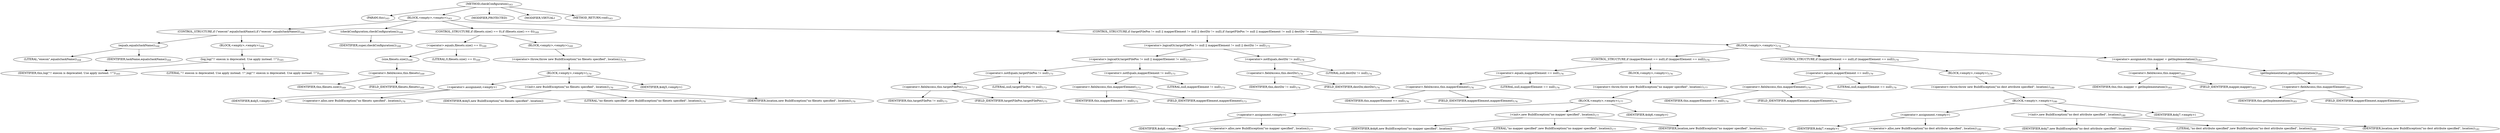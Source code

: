 digraph "checkConfiguration" {  
"253" [label = <(METHOD,checkConfiguration)<SUB>163</SUB>> ]
"10" [label = <(PARAM,this)<SUB>163</SUB>> ]
"254" [label = <(BLOCK,&lt;empty&gt;,&lt;empty&gt;)<SUB>163</SUB>> ]
"255" [label = <(CONTROL_STRUCTURE,if (&quot;execon&quot;.equals(taskName)),if (&quot;execon&quot;.equals(taskName)))<SUB>164</SUB>> ]
"256" [label = <(equals,equals(taskName))<SUB>164</SUB>> ]
"257" [label = <(LITERAL,&quot;execon&quot;,equals(taskName))<SUB>164</SUB>> ]
"258" [label = <(IDENTIFIER,taskName,equals(taskName))<SUB>164</SUB>> ]
"259" [label = <(BLOCK,&lt;empty&gt;,&lt;empty&gt;)<SUB>164</SUB>> ]
"260" [label = <(log,log(&quot;!! execon is deprecated. Use apply instead. !!&quot;))<SUB>165</SUB>> ]
"9" [label = <(IDENTIFIER,this,log(&quot;!! execon is deprecated. Use apply instead. !!&quot;))<SUB>165</SUB>> ]
"261" [label = <(LITERAL,&quot;!! execon is deprecated. Use apply instead. !!&quot;,log(&quot;!! execon is deprecated. Use apply instead. !!&quot;))<SUB>165</SUB>> ]
"262" [label = <(checkConfiguration,checkConfiguration())<SUB>168</SUB>> ]
"263" [label = <(IDENTIFIER,super,checkConfiguration())<SUB>168</SUB>> ]
"264" [label = <(CONTROL_STRUCTURE,if (filesets.size() == 0),if (filesets.size() == 0))<SUB>169</SUB>> ]
"265" [label = <(&lt;operator&gt;.equals,filesets.size() == 0)<SUB>169</SUB>> ]
"266" [label = <(size,filesets.size())<SUB>169</SUB>> ]
"267" [label = <(&lt;operator&gt;.fieldAccess,this.filesets)<SUB>169</SUB>> ]
"268" [label = <(IDENTIFIER,this,filesets.size())<SUB>169</SUB>> ]
"269" [label = <(FIELD_IDENTIFIER,filesets,filesets)<SUB>169</SUB>> ]
"270" [label = <(LITERAL,0,filesets.size() == 0)<SUB>169</SUB>> ]
"271" [label = <(BLOCK,&lt;empty&gt;,&lt;empty&gt;)<SUB>169</SUB>> ]
"272" [label = <(&lt;operator&gt;.throw,throw new BuildException(&quot;no filesets specified&quot;, location);)<SUB>170</SUB>> ]
"273" [label = <(BLOCK,&lt;empty&gt;,&lt;empty&gt;)<SUB>170</SUB>> ]
"274" [label = <(&lt;operator&gt;.assignment,&lt;empty&gt;)> ]
"275" [label = <(IDENTIFIER,$obj5,&lt;empty&gt;)> ]
"276" [label = <(&lt;operator&gt;.alloc,new BuildException(&quot;no filesets specified&quot;, location))<SUB>170</SUB>> ]
"277" [label = <(&lt;init&gt;,new BuildException(&quot;no filesets specified&quot;, location))<SUB>170</SUB>> ]
"278" [label = <(IDENTIFIER,$obj5,new BuildException(&quot;no filesets specified&quot;, location))> ]
"279" [label = <(LITERAL,&quot;no filesets specified&quot;,new BuildException(&quot;no filesets specified&quot;, location))<SUB>170</SUB>> ]
"280" [label = <(IDENTIFIER,location,new BuildException(&quot;no filesets specified&quot;, location))<SUB>170</SUB>> ]
"281" [label = <(IDENTIFIER,$obj5,&lt;empty&gt;)> ]
"282" [label = <(CONTROL_STRUCTURE,if (targetFilePos != null || mapperElement != null || destDir != null),if (targetFilePos != null || mapperElement != null || destDir != null))<SUB>173</SUB>> ]
"283" [label = <(&lt;operator&gt;.logicalOr,targetFilePos != null || mapperElement != null || destDir != null)<SUB>173</SUB>> ]
"284" [label = <(&lt;operator&gt;.logicalOr,targetFilePos != null || mapperElement != null)<SUB>173</SUB>> ]
"285" [label = <(&lt;operator&gt;.notEquals,targetFilePos != null)<SUB>173</SUB>> ]
"286" [label = <(&lt;operator&gt;.fieldAccess,this.targetFilePos)<SUB>173</SUB>> ]
"287" [label = <(IDENTIFIER,this,targetFilePos != null)<SUB>173</SUB>> ]
"288" [label = <(FIELD_IDENTIFIER,targetFilePos,targetFilePos)<SUB>173</SUB>> ]
"289" [label = <(LITERAL,null,targetFilePos != null)<SUB>173</SUB>> ]
"290" [label = <(&lt;operator&gt;.notEquals,mapperElement != null)<SUB>173</SUB>> ]
"291" [label = <(&lt;operator&gt;.fieldAccess,this.mapperElement)<SUB>173</SUB>> ]
"292" [label = <(IDENTIFIER,this,mapperElement != null)<SUB>173</SUB>> ]
"293" [label = <(FIELD_IDENTIFIER,mapperElement,mapperElement)<SUB>173</SUB>> ]
"294" [label = <(LITERAL,null,mapperElement != null)<SUB>173</SUB>> ]
"295" [label = <(&lt;operator&gt;.notEquals,destDir != null)<SUB>174</SUB>> ]
"296" [label = <(&lt;operator&gt;.fieldAccess,this.destDir)<SUB>174</SUB>> ]
"297" [label = <(IDENTIFIER,this,destDir != null)<SUB>174</SUB>> ]
"298" [label = <(FIELD_IDENTIFIER,destDir,destDir)<SUB>174</SUB>> ]
"299" [label = <(LITERAL,null,destDir != null)<SUB>174</SUB>> ]
"300" [label = <(BLOCK,&lt;empty&gt;,&lt;empty&gt;)<SUB>174</SUB>> ]
"301" [label = <(CONTROL_STRUCTURE,if (mapperElement == null),if (mapperElement == null))<SUB>176</SUB>> ]
"302" [label = <(&lt;operator&gt;.equals,mapperElement == null)<SUB>176</SUB>> ]
"303" [label = <(&lt;operator&gt;.fieldAccess,this.mapperElement)<SUB>176</SUB>> ]
"304" [label = <(IDENTIFIER,this,mapperElement == null)<SUB>176</SUB>> ]
"305" [label = <(FIELD_IDENTIFIER,mapperElement,mapperElement)<SUB>176</SUB>> ]
"306" [label = <(LITERAL,null,mapperElement == null)<SUB>176</SUB>> ]
"307" [label = <(BLOCK,&lt;empty&gt;,&lt;empty&gt;)<SUB>176</SUB>> ]
"308" [label = <(&lt;operator&gt;.throw,throw new BuildException(&quot;no mapper specified&quot;, location);)<SUB>177</SUB>> ]
"309" [label = <(BLOCK,&lt;empty&gt;,&lt;empty&gt;)<SUB>177</SUB>> ]
"310" [label = <(&lt;operator&gt;.assignment,&lt;empty&gt;)> ]
"311" [label = <(IDENTIFIER,$obj6,&lt;empty&gt;)> ]
"312" [label = <(&lt;operator&gt;.alloc,new BuildException(&quot;no mapper specified&quot;, location))<SUB>177</SUB>> ]
"313" [label = <(&lt;init&gt;,new BuildException(&quot;no mapper specified&quot;, location))<SUB>177</SUB>> ]
"314" [label = <(IDENTIFIER,$obj6,new BuildException(&quot;no mapper specified&quot;, location))> ]
"315" [label = <(LITERAL,&quot;no mapper specified&quot;,new BuildException(&quot;no mapper specified&quot;, location))<SUB>177</SUB>> ]
"316" [label = <(IDENTIFIER,location,new BuildException(&quot;no mapper specified&quot;, location))<SUB>177</SUB>> ]
"317" [label = <(IDENTIFIER,$obj6,&lt;empty&gt;)> ]
"318" [label = <(CONTROL_STRUCTURE,if (mapperElement == null),if (mapperElement == null))<SUB>179</SUB>> ]
"319" [label = <(&lt;operator&gt;.equals,mapperElement == null)<SUB>179</SUB>> ]
"320" [label = <(&lt;operator&gt;.fieldAccess,this.mapperElement)<SUB>179</SUB>> ]
"321" [label = <(IDENTIFIER,this,mapperElement == null)<SUB>179</SUB>> ]
"322" [label = <(FIELD_IDENTIFIER,mapperElement,mapperElement)<SUB>179</SUB>> ]
"323" [label = <(LITERAL,null,mapperElement == null)<SUB>179</SUB>> ]
"324" [label = <(BLOCK,&lt;empty&gt;,&lt;empty&gt;)<SUB>179</SUB>> ]
"325" [label = <(&lt;operator&gt;.throw,throw new BuildException(&quot;no dest attribute specified&quot;, location);)<SUB>180</SUB>> ]
"326" [label = <(BLOCK,&lt;empty&gt;,&lt;empty&gt;)<SUB>180</SUB>> ]
"327" [label = <(&lt;operator&gt;.assignment,&lt;empty&gt;)> ]
"328" [label = <(IDENTIFIER,$obj7,&lt;empty&gt;)> ]
"329" [label = <(&lt;operator&gt;.alloc,new BuildException(&quot;no dest attribute specified&quot;, location))<SUB>180</SUB>> ]
"330" [label = <(&lt;init&gt;,new BuildException(&quot;no dest attribute specified&quot;, location))<SUB>180</SUB>> ]
"331" [label = <(IDENTIFIER,$obj7,new BuildException(&quot;no dest attribute specified&quot;, location))> ]
"332" [label = <(LITERAL,&quot;no dest attribute specified&quot;,new BuildException(&quot;no dest attribute specified&quot;, location))<SUB>180</SUB>> ]
"333" [label = <(IDENTIFIER,location,new BuildException(&quot;no dest attribute specified&quot;, location))<SUB>181</SUB>> ]
"334" [label = <(IDENTIFIER,$obj7,&lt;empty&gt;)> ]
"335" [label = <(&lt;operator&gt;.assignment,this.mapper = getImplementation())<SUB>183</SUB>> ]
"336" [label = <(&lt;operator&gt;.fieldAccess,this.mapper)<SUB>183</SUB>> ]
"337" [label = <(IDENTIFIER,this,this.mapper = getImplementation())<SUB>183</SUB>> ]
"338" [label = <(FIELD_IDENTIFIER,mapper,mapper)<SUB>183</SUB>> ]
"339" [label = <(getImplementation,getImplementation())<SUB>183</SUB>> ]
"340" [label = <(&lt;operator&gt;.fieldAccess,this.mapperElement)<SUB>183</SUB>> ]
"341" [label = <(IDENTIFIER,this,getImplementation())<SUB>183</SUB>> ]
"342" [label = <(FIELD_IDENTIFIER,mapperElement,mapperElement)<SUB>183</SUB>> ]
"343" [label = <(MODIFIER,PROTECTED)> ]
"344" [label = <(MODIFIER,VIRTUAL)> ]
"345" [label = <(METHOD_RETURN,void)<SUB>163</SUB>> ]
  "253" -> "10" 
  "253" -> "254" 
  "253" -> "343" 
  "253" -> "344" 
  "253" -> "345" 
  "254" -> "255" 
  "254" -> "262" 
  "254" -> "264" 
  "254" -> "282" 
  "255" -> "256" 
  "255" -> "259" 
  "256" -> "257" 
  "256" -> "258" 
  "259" -> "260" 
  "260" -> "9" 
  "260" -> "261" 
  "262" -> "263" 
  "264" -> "265" 
  "264" -> "271" 
  "265" -> "266" 
  "265" -> "270" 
  "266" -> "267" 
  "267" -> "268" 
  "267" -> "269" 
  "271" -> "272" 
  "272" -> "273" 
  "273" -> "274" 
  "273" -> "277" 
  "273" -> "281" 
  "274" -> "275" 
  "274" -> "276" 
  "277" -> "278" 
  "277" -> "279" 
  "277" -> "280" 
  "282" -> "283" 
  "282" -> "300" 
  "283" -> "284" 
  "283" -> "295" 
  "284" -> "285" 
  "284" -> "290" 
  "285" -> "286" 
  "285" -> "289" 
  "286" -> "287" 
  "286" -> "288" 
  "290" -> "291" 
  "290" -> "294" 
  "291" -> "292" 
  "291" -> "293" 
  "295" -> "296" 
  "295" -> "299" 
  "296" -> "297" 
  "296" -> "298" 
  "300" -> "301" 
  "300" -> "318" 
  "300" -> "335" 
  "301" -> "302" 
  "301" -> "307" 
  "302" -> "303" 
  "302" -> "306" 
  "303" -> "304" 
  "303" -> "305" 
  "307" -> "308" 
  "308" -> "309" 
  "309" -> "310" 
  "309" -> "313" 
  "309" -> "317" 
  "310" -> "311" 
  "310" -> "312" 
  "313" -> "314" 
  "313" -> "315" 
  "313" -> "316" 
  "318" -> "319" 
  "318" -> "324" 
  "319" -> "320" 
  "319" -> "323" 
  "320" -> "321" 
  "320" -> "322" 
  "324" -> "325" 
  "325" -> "326" 
  "326" -> "327" 
  "326" -> "330" 
  "326" -> "334" 
  "327" -> "328" 
  "327" -> "329" 
  "330" -> "331" 
  "330" -> "332" 
  "330" -> "333" 
  "335" -> "336" 
  "335" -> "339" 
  "336" -> "337" 
  "336" -> "338" 
  "339" -> "340" 
  "340" -> "341" 
  "340" -> "342" 
}
